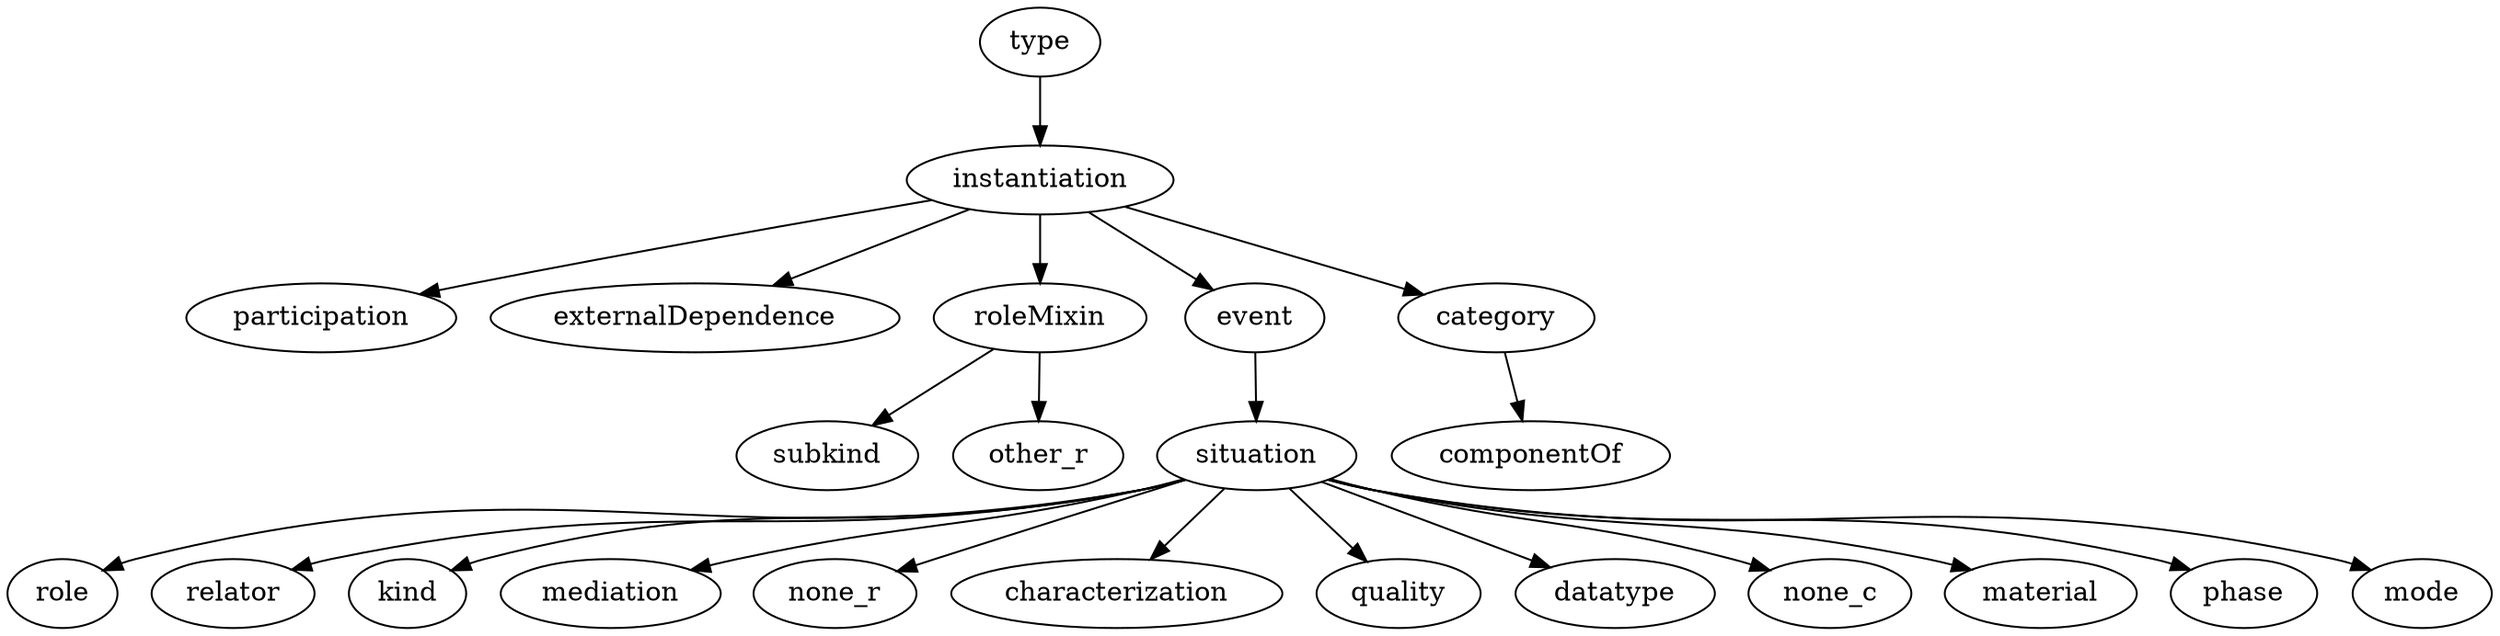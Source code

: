 strict digraph  {
type;
instantiation;
participation;
externalDependence;
roleMixin;
event;
category;
situation;
role;
relator;
kind;
mediation;
none_r;
characterization;
quality;
datatype;
none_c;
material;
phase;
mode;
componentOf;
subkind;
other_r;
type -> instantiation;
instantiation -> participation;
instantiation -> externalDependence;
instantiation -> roleMixin;
instantiation -> event;
instantiation -> category;
roleMixin -> subkind;
roleMixin -> other_r;
event -> situation;
category -> componentOf;
situation -> role;
situation -> relator;
situation -> kind;
situation -> mediation;
situation -> none_r;
situation -> characterization;
situation -> quality;
situation -> datatype;
situation -> none_c;
situation -> material;
situation -> phase;
situation -> mode;
}
